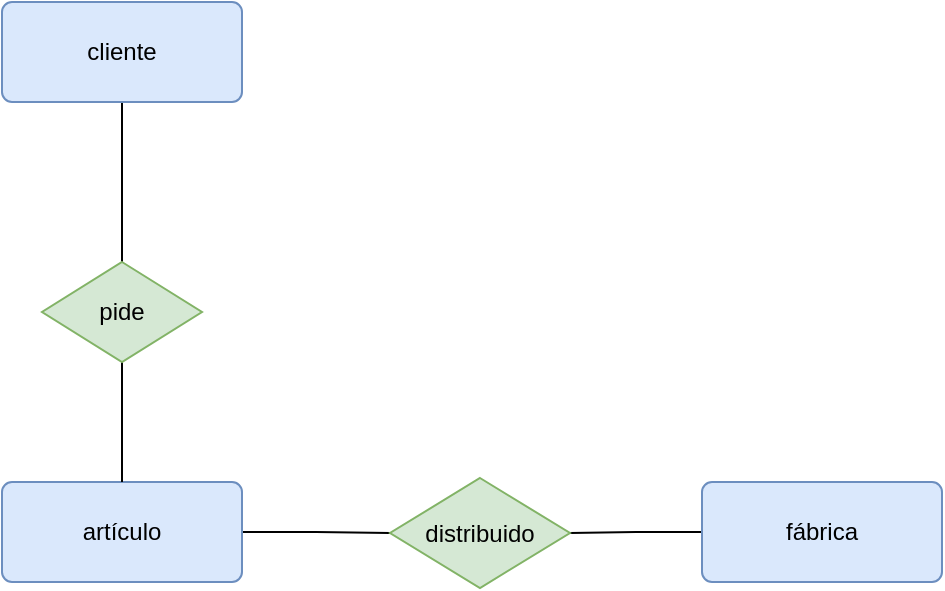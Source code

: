 <mxfile version="21.8.2" type="github">
  <diagram name="Página-1" id="uu6qwO1reLOgQa7a6rLV">
    <mxGraphModel dx="1434" dy="795" grid="1" gridSize="10" guides="1" tooltips="1" connect="1" arrows="1" fold="1" page="1" pageScale="1" pageWidth="827" pageHeight="1169" math="0" shadow="0">
      <root>
        <mxCell id="0" />
        <mxCell id="1" parent="0" />
        <mxCell id="lQouTxrTDhcw6CGdxIQ0-14" style="edgeStyle=orthogonalEdgeStyle;rounded=0;orthogonalLoop=1;jettySize=auto;html=1;endArrow=none;endFill=0;" edge="1" parent="1" source="lQouTxrTDhcw6CGdxIQ0-1" target="lQouTxrTDhcw6CGdxIQ0-6">
          <mxGeometry relative="1" as="geometry" />
        </mxCell>
        <mxCell id="lQouTxrTDhcw6CGdxIQ0-1" value="fábrica" style="rounded=1;arcSize=10;whiteSpace=wrap;html=1;align=center;fillColor=#dae8fc;strokeColor=#6c8ebf;" vertex="1" parent="1">
          <mxGeometry x="670" y="430" width="120" height="50" as="geometry" />
        </mxCell>
        <mxCell id="lQouTxrTDhcw6CGdxIQ0-13" style="edgeStyle=orthogonalEdgeStyle;rounded=0;orthogonalLoop=1;jettySize=auto;html=1;exitX=1;exitY=0.5;exitDx=0;exitDy=0;entryX=0;entryY=0.5;entryDx=0;entryDy=0;endArrow=none;endFill=0;" edge="1" parent="1" source="lQouTxrTDhcw6CGdxIQ0-2" target="lQouTxrTDhcw6CGdxIQ0-6">
          <mxGeometry relative="1" as="geometry" />
        </mxCell>
        <mxCell id="lQouTxrTDhcw6CGdxIQ0-2" value="artículo" style="rounded=1;arcSize=10;whiteSpace=wrap;html=1;align=center;fillColor=#dae8fc;strokeColor=#6c8ebf;" vertex="1" parent="1">
          <mxGeometry x="320" y="430" width="120" height="50" as="geometry" />
        </mxCell>
        <mxCell id="lQouTxrTDhcw6CGdxIQ0-11" style="edgeStyle=orthogonalEdgeStyle;rounded=0;orthogonalLoop=1;jettySize=auto;html=1;entryX=0.5;entryY=0;entryDx=0;entryDy=0;endArrow=none;endFill=0;" edge="1" parent="1" source="lQouTxrTDhcw6CGdxIQ0-3" target="lQouTxrTDhcw6CGdxIQ0-4">
          <mxGeometry relative="1" as="geometry" />
        </mxCell>
        <mxCell id="lQouTxrTDhcw6CGdxIQ0-3" value="cliente" style="rounded=1;arcSize=10;whiteSpace=wrap;html=1;align=center;fillColor=#dae8fc;strokeColor=#6c8ebf;" vertex="1" parent="1">
          <mxGeometry x="320" y="190" width="120" height="50" as="geometry" />
        </mxCell>
        <mxCell id="lQouTxrTDhcw6CGdxIQ0-12" style="edgeStyle=orthogonalEdgeStyle;rounded=0;orthogonalLoop=1;jettySize=auto;html=1;exitX=0.5;exitY=1;exitDx=0;exitDy=0;entryX=0.5;entryY=0;entryDx=0;entryDy=0;endArrow=none;endFill=0;" edge="1" parent="1" source="lQouTxrTDhcw6CGdxIQ0-4" target="lQouTxrTDhcw6CGdxIQ0-2">
          <mxGeometry relative="1" as="geometry" />
        </mxCell>
        <mxCell id="lQouTxrTDhcw6CGdxIQ0-4" value="pide" style="shape=rhombus;perimeter=rhombusPerimeter;whiteSpace=wrap;html=1;align=center;fillColor=#d5e8d4;strokeColor=#82b366;" vertex="1" parent="1">
          <mxGeometry x="340" y="320" width="80" height="50" as="geometry" />
        </mxCell>
        <mxCell id="lQouTxrTDhcw6CGdxIQ0-6" value="distribuido" style="shape=rhombus;perimeter=rhombusPerimeter;whiteSpace=wrap;html=1;align=center;fillColor=#d5e8d4;strokeColor=#82b366;" vertex="1" parent="1">
          <mxGeometry x="514" y="428" width="90" height="55" as="geometry" />
        </mxCell>
      </root>
    </mxGraphModel>
  </diagram>
</mxfile>
